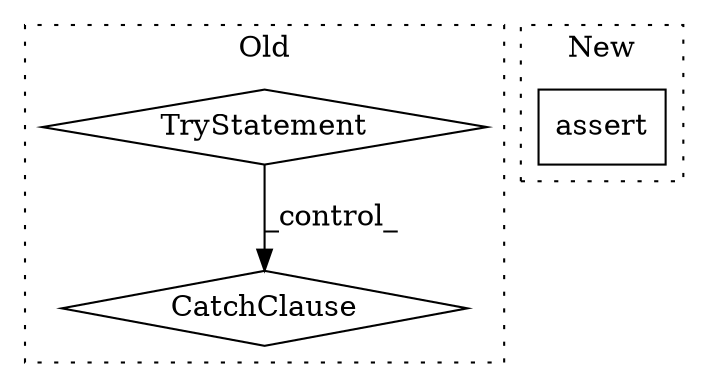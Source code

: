digraph G {
subgraph cluster0 {
1 [label="CatchClause" a="12" s="3315,3349" l="13,2" shape="diamond"];
3 [label="TryStatement" a="54" s="3202" l="4" shape="diamond"];
label = "Old";
style="dotted";
}
subgraph cluster1 {
2 [label="assert" a="6" s="5244" l="7" shape="box"];
label = "New";
style="dotted";
}
3 -> 1 [label="_control_"];
}